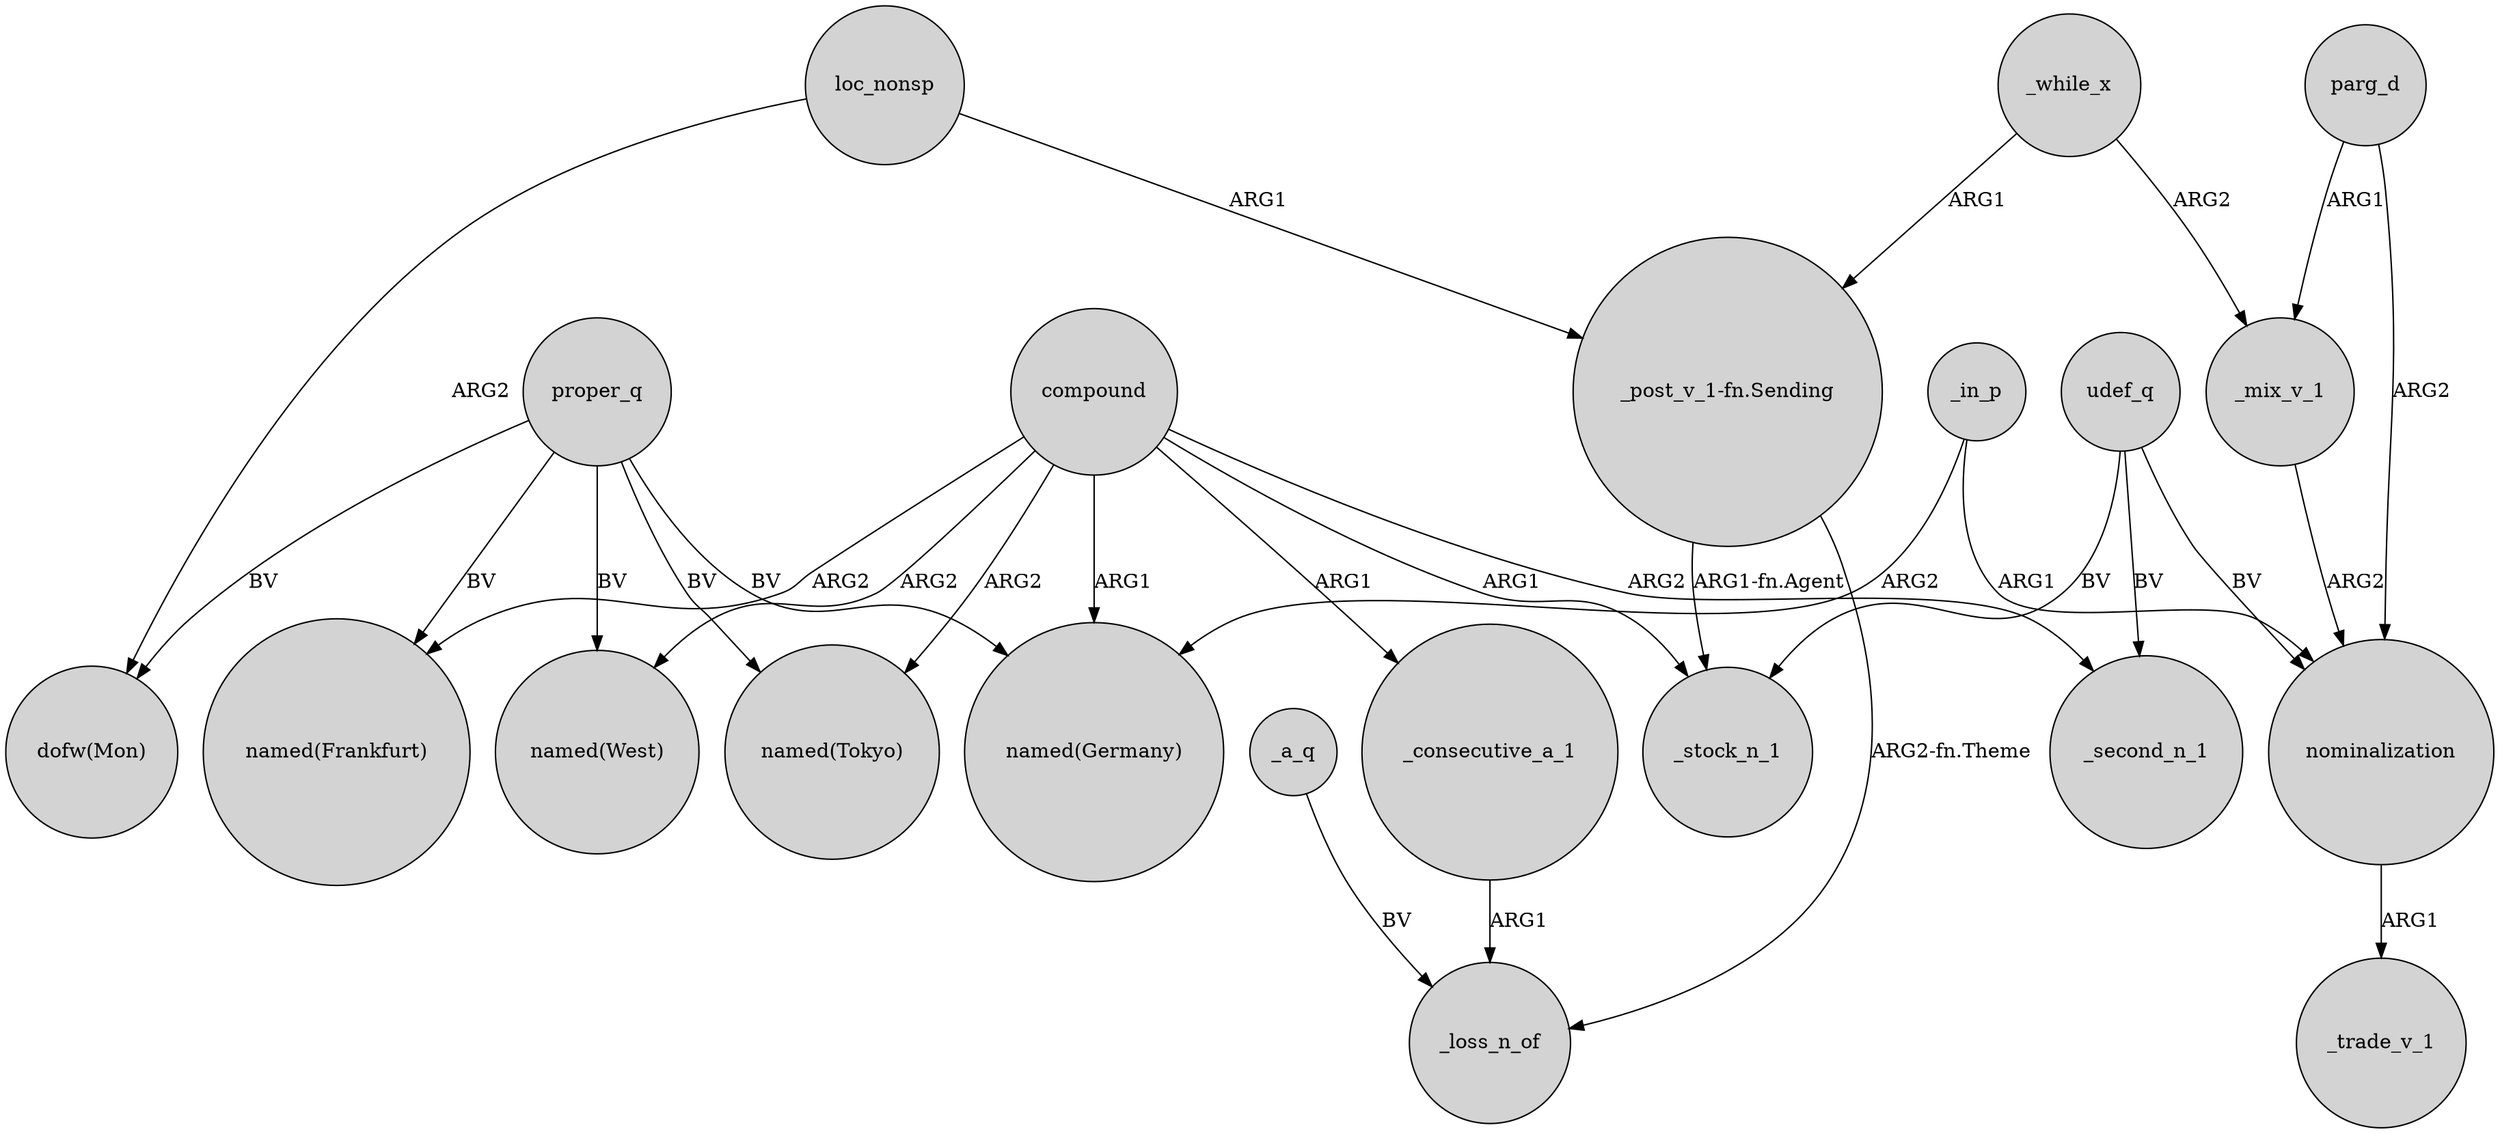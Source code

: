 digraph {
	node [shape=circle style=filled]
	compound -> "named(Tokyo)" [label=ARG2]
	"_post_v_1-fn.Sending" -> _loss_n_of [label="ARG2-fn.Theme"]
	_consecutive_a_1 -> _loss_n_of [label=ARG1]
	compound -> "named(West)" [label=ARG2]
	_while_x -> "_post_v_1-fn.Sending" [label=ARG1]
	proper_q -> "named(Germany)" [label=BV]
	loc_nonsp -> "_post_v_1-fn.Sending" [label=ARG1]
	_while_x -> _mix_v_1 [label=ARG2]
	_a_q -> _loss_n_of [label=BV]
	compound -> _stock_n_1 [label=ARG1]
	_in_p -> "named(Germany)" [label=ARG2]
	proper_q -> "named(West)" [label=BV]
	nominalization -> _trade_v_1 [label=ARG1]
	proper_q -> "named(Tokyo)" [label=BV]
	_mix_v_1 -> nominalization [label=ARG2]
	proper_q -> "named(Frankfurt)" [label=BV]
	compound -> _second_n_1 [label=ARG2]
	compound -> _consecutive_a_1 [label=ARG1]
	udef_q -> _stock_n_1 [label=BV]
	"_post_v_1-fn.Sending" -> _stock_n_1 [label="ARG1-fn.Agent"]
	parg_d -> nominalization [label=ARG2]
	udef_q -> _second_n_1 [label=BV]
	compound -> "named(Germany)" [label=ARG1]
	proper_q -> "dofw(Mon)" [label=BV]
	_in_p -> nominalization [label=ARG1]
	compound -> "named(Frankfurt)" [label=ARG2]
	udef_q -> nominalization [label=BV]
	loc_nonsp -> "dofw(Mon)" [label=ARG2]
	parg_d -> _mix_v_1 [label=ARG1]
}
